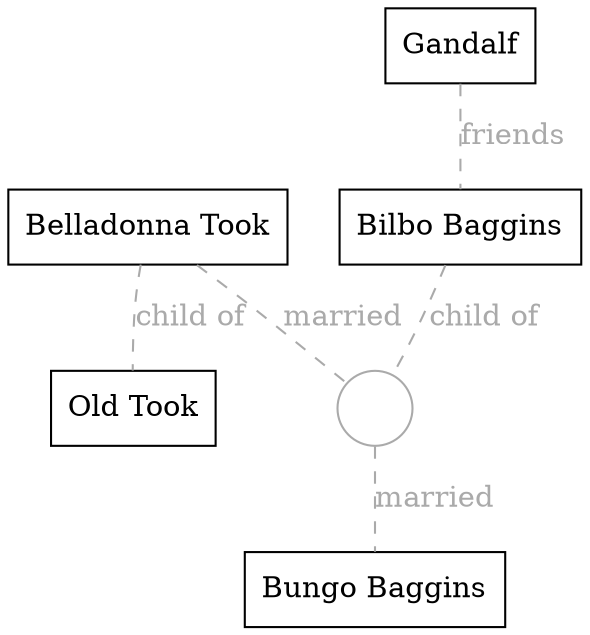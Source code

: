 digraph {
  // Global properties
  edge [dir=none, color="#AAAAAA", arrowhead="none"]
  compound=true

  // Characters
  subgraph Males {
    node [color="black", fillcolor="lightblue", shape="box"]
    Bilbo [label="Bilbo Baggins"]
    Bungo [label="Bungo Baggins"]
    Gandalf
    TookSr [label="Old Took"]
  }
  subgraph Females {
    node [color="black", fillcolor="pink", shape="box"]
    Belladonna [label="Belladonna Took"]
  }

  // Married
  edge [label="married", dir=none, color="#AAAAAA", arrowhead="none", style="dashed", fontcolor="#AAAAAA"]
  node [color="#AAAAAA", fillcolor="transparent" shape="circle" label=""]
  Belladonna -> mar_Belladonna_Bungo -> Bungo

  // Lovers
  edge [label="lovers", dir=none, color="#AAAAAA", arrowhead="none", style="dashed", fontcolor="#AAAAAA"]
  node [color="#AAAAAA", fillcolor="transparent" shape="circle" label=""]

  // Cousins
  edge [label="cousins", dir=none, color="#AAAAAA", arrowhead="none", fontcolor="#AAAAAA"]

  // Friends
  edge [label="friends", dir=none, color="#AAAAAA", arrowhead="none", fontcolor="#AAAAAA"]
  Gandalf -> Bilbo

  // Frenemies
  edge [label="frenemies", dir=none, color="#AAAAAA", arrowhead="none", fontcolor="#AAAAAA"]

  // Acquaintances
  edge [label="acquaintances", dir=none, color="#AAAAAA", arrowhead="none", fontcolor="#AAAAAA"]

  // Child Of
  edge [label="child of", dir=forward, color="#AAAAAA", arrowhead="none", fontcolor="#AAAAAA"]
  Belladonna -> TookSr
  Bilbo -> mar_Belladonna_Bungo

  // Foster Child Of
  edge [label="foster child of", dir=forward, color="#AAAAAA", arrowhead="none", fontcolor="#AAAAAA"]

  // Lieutenant Of
  edge [label="lieutenant of", dir=forward, color="#AAAAAA", arrowhead="none", fontcolor="#AAAAAA"]

  // Servent Of
  edge [label="servent of", dir=forward, color="#AAAAAA", arrowhead="none", fontcolor="#AAAAAA"]

  // Nephew Of
  edge [label="nephew of", dir=forward, color="#AAAAAA", arrowhead="none", fontcolor="#AAAAAA"]
  
  // Niece Of
  edge [label="niece of", dir=forward, color="#AAAAAA", arrowhead="none", fontcolor="#AAAAAA"]
}

